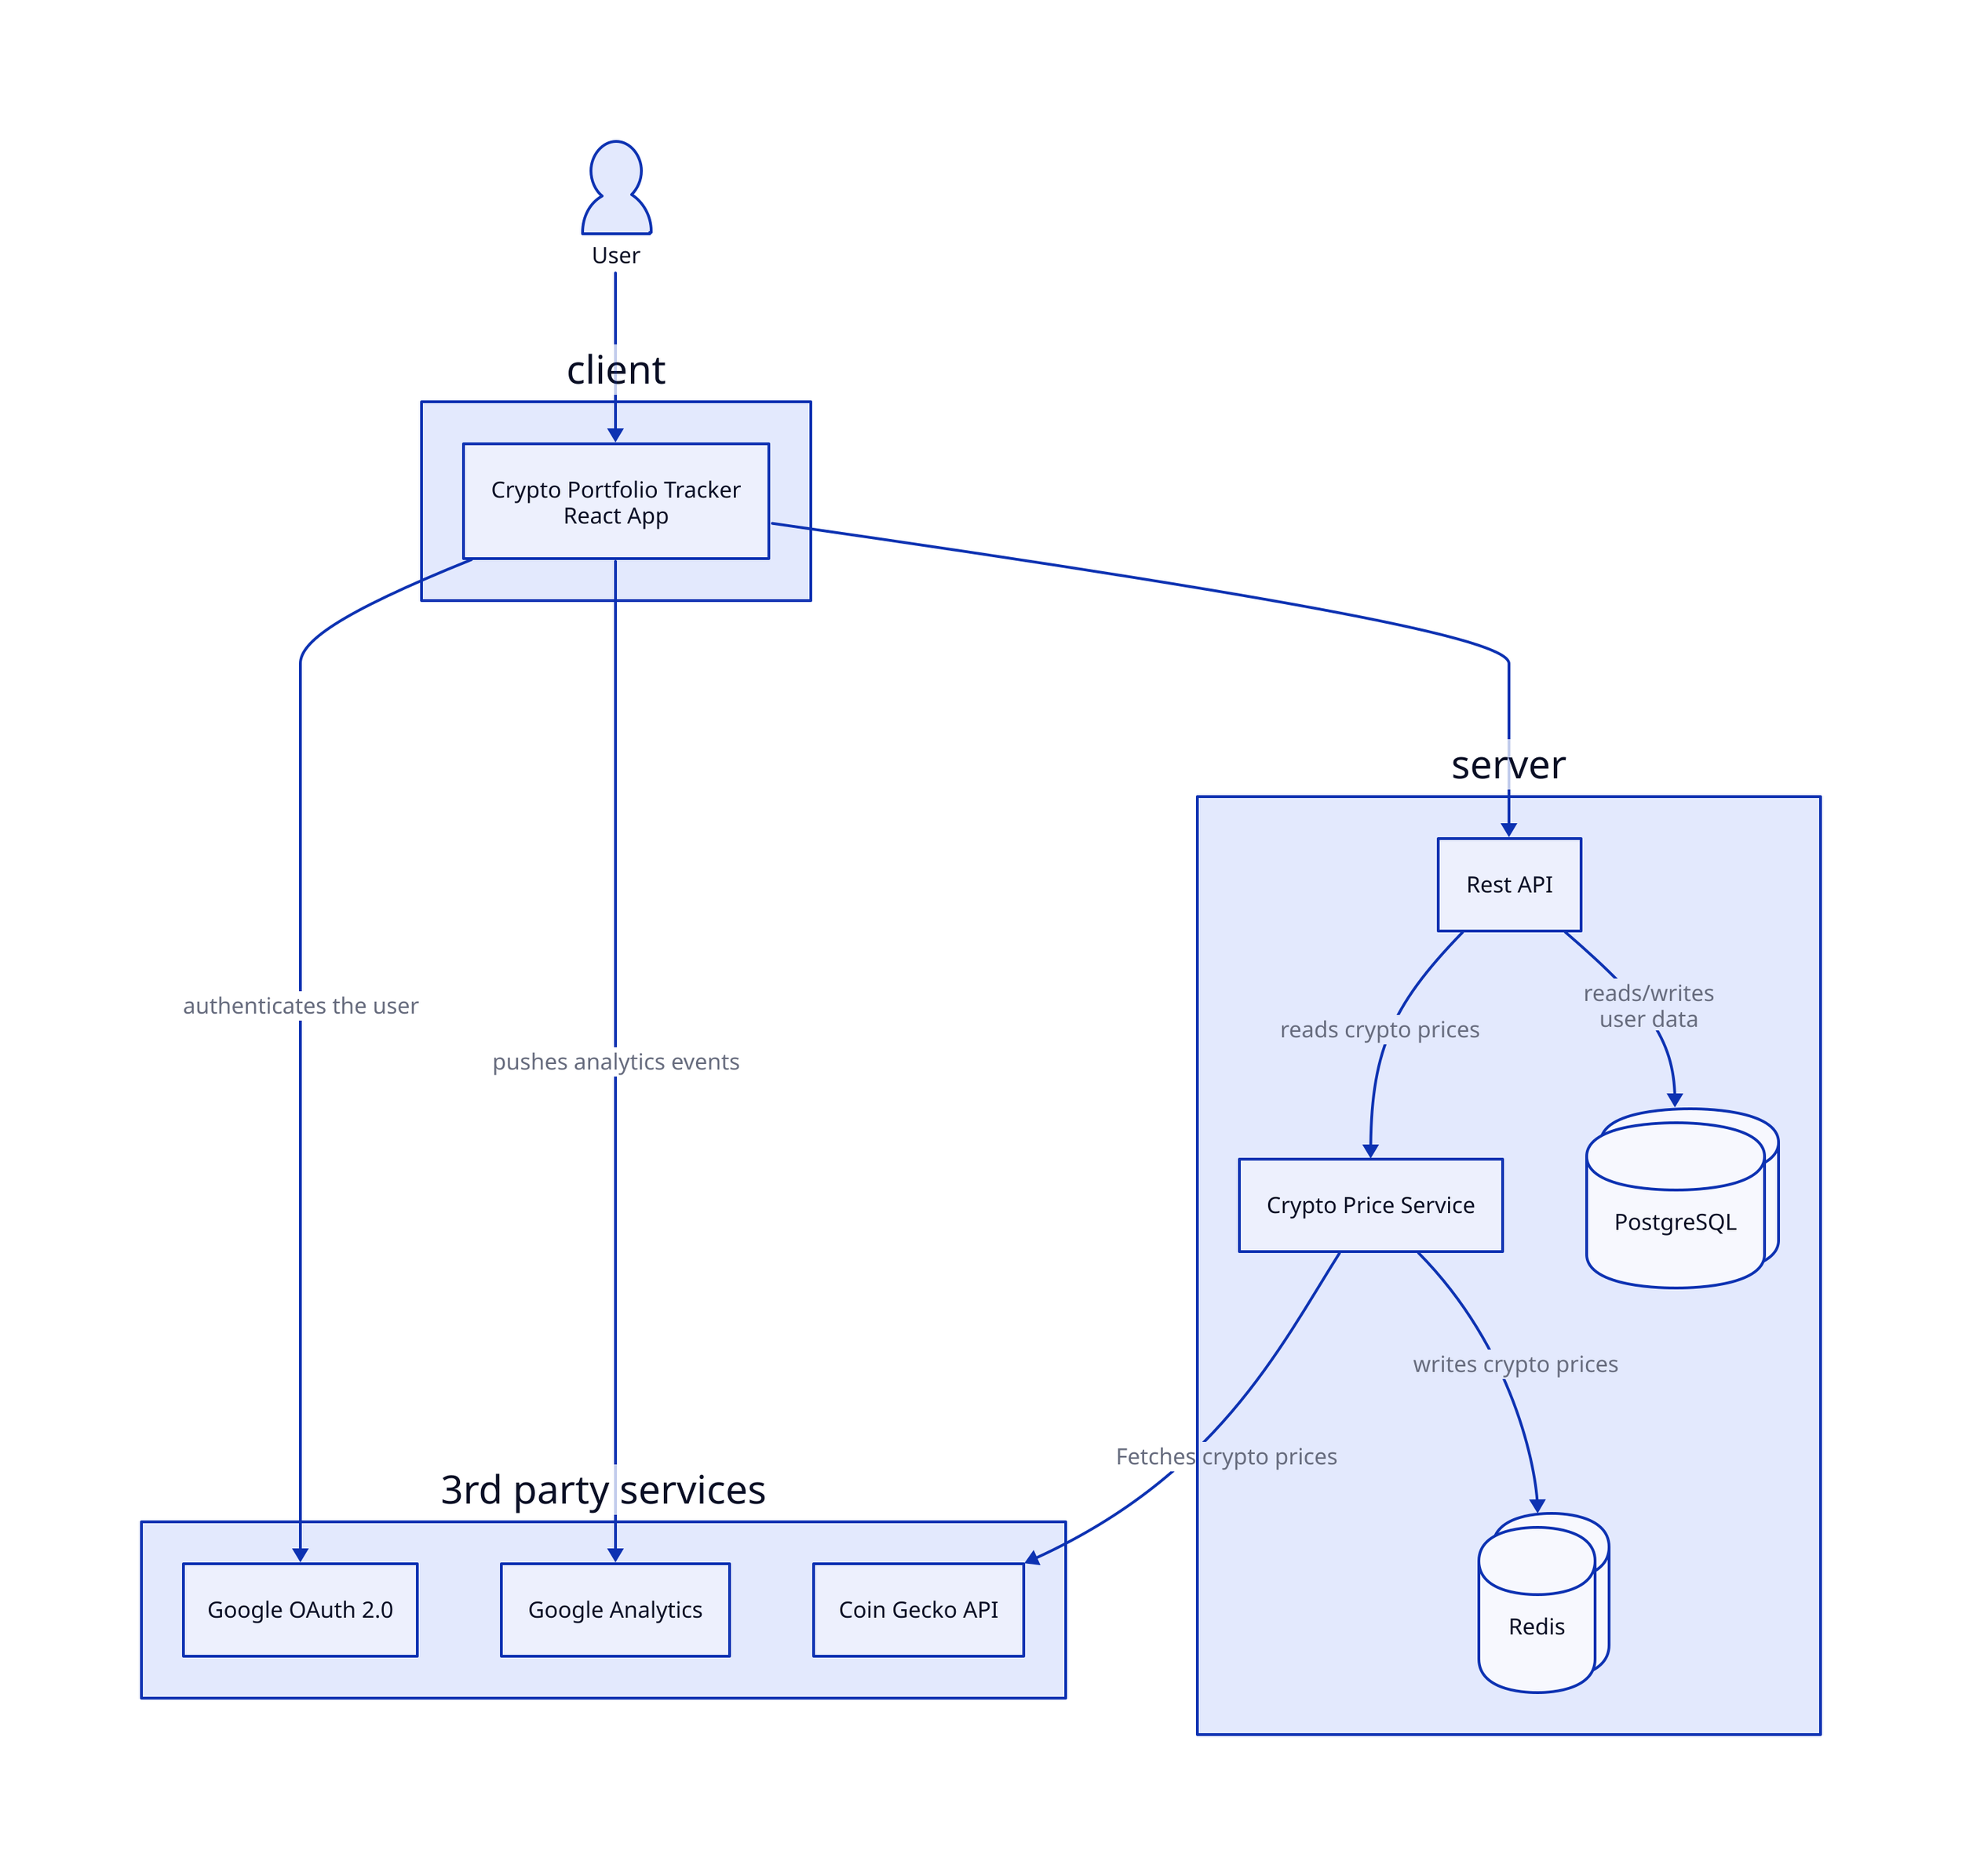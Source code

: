 user -> client.react-app
client.react-app -> server.rest-api
client.react-app -> 3rd-party.auth: authenticates the user
client.react-app -> 3rd-party.analytics: pushes analytics events
server.crypto-price-svc -> 3rd-party.coingecko: Fetches crypto prices

user: {
  label: User
  shape: person
}

client: {
  react-app: {
    label: Crypto Portfolio Tracker\nReact App
  }
}

server: {
  rest-api: {
    label: Rest API
  }

  crypto-price-svc: {
    label: Crypto Price Service
  }

  postgres: {
    label: PostgreSQL
    shape: cylinder
    style.multiple: true
  }

  redis: {
    label: Redis
    shape: cylinder
    style.multiple: true
  }

  rest-api -> postgres: reads/writes\nuser data
  rest-api -> crypto-price-svc: reads crypto prices
  crypto-price-svc -> redis: writes crypto prices
}

3rd-party: {
  label: 3rd party services

  coingecko: {
    label: Coin Gecko API
  }

  auth: {
    label: Google OAuth 2.0
  }

  analytics: {
    label: Google Analytics
  }
}
